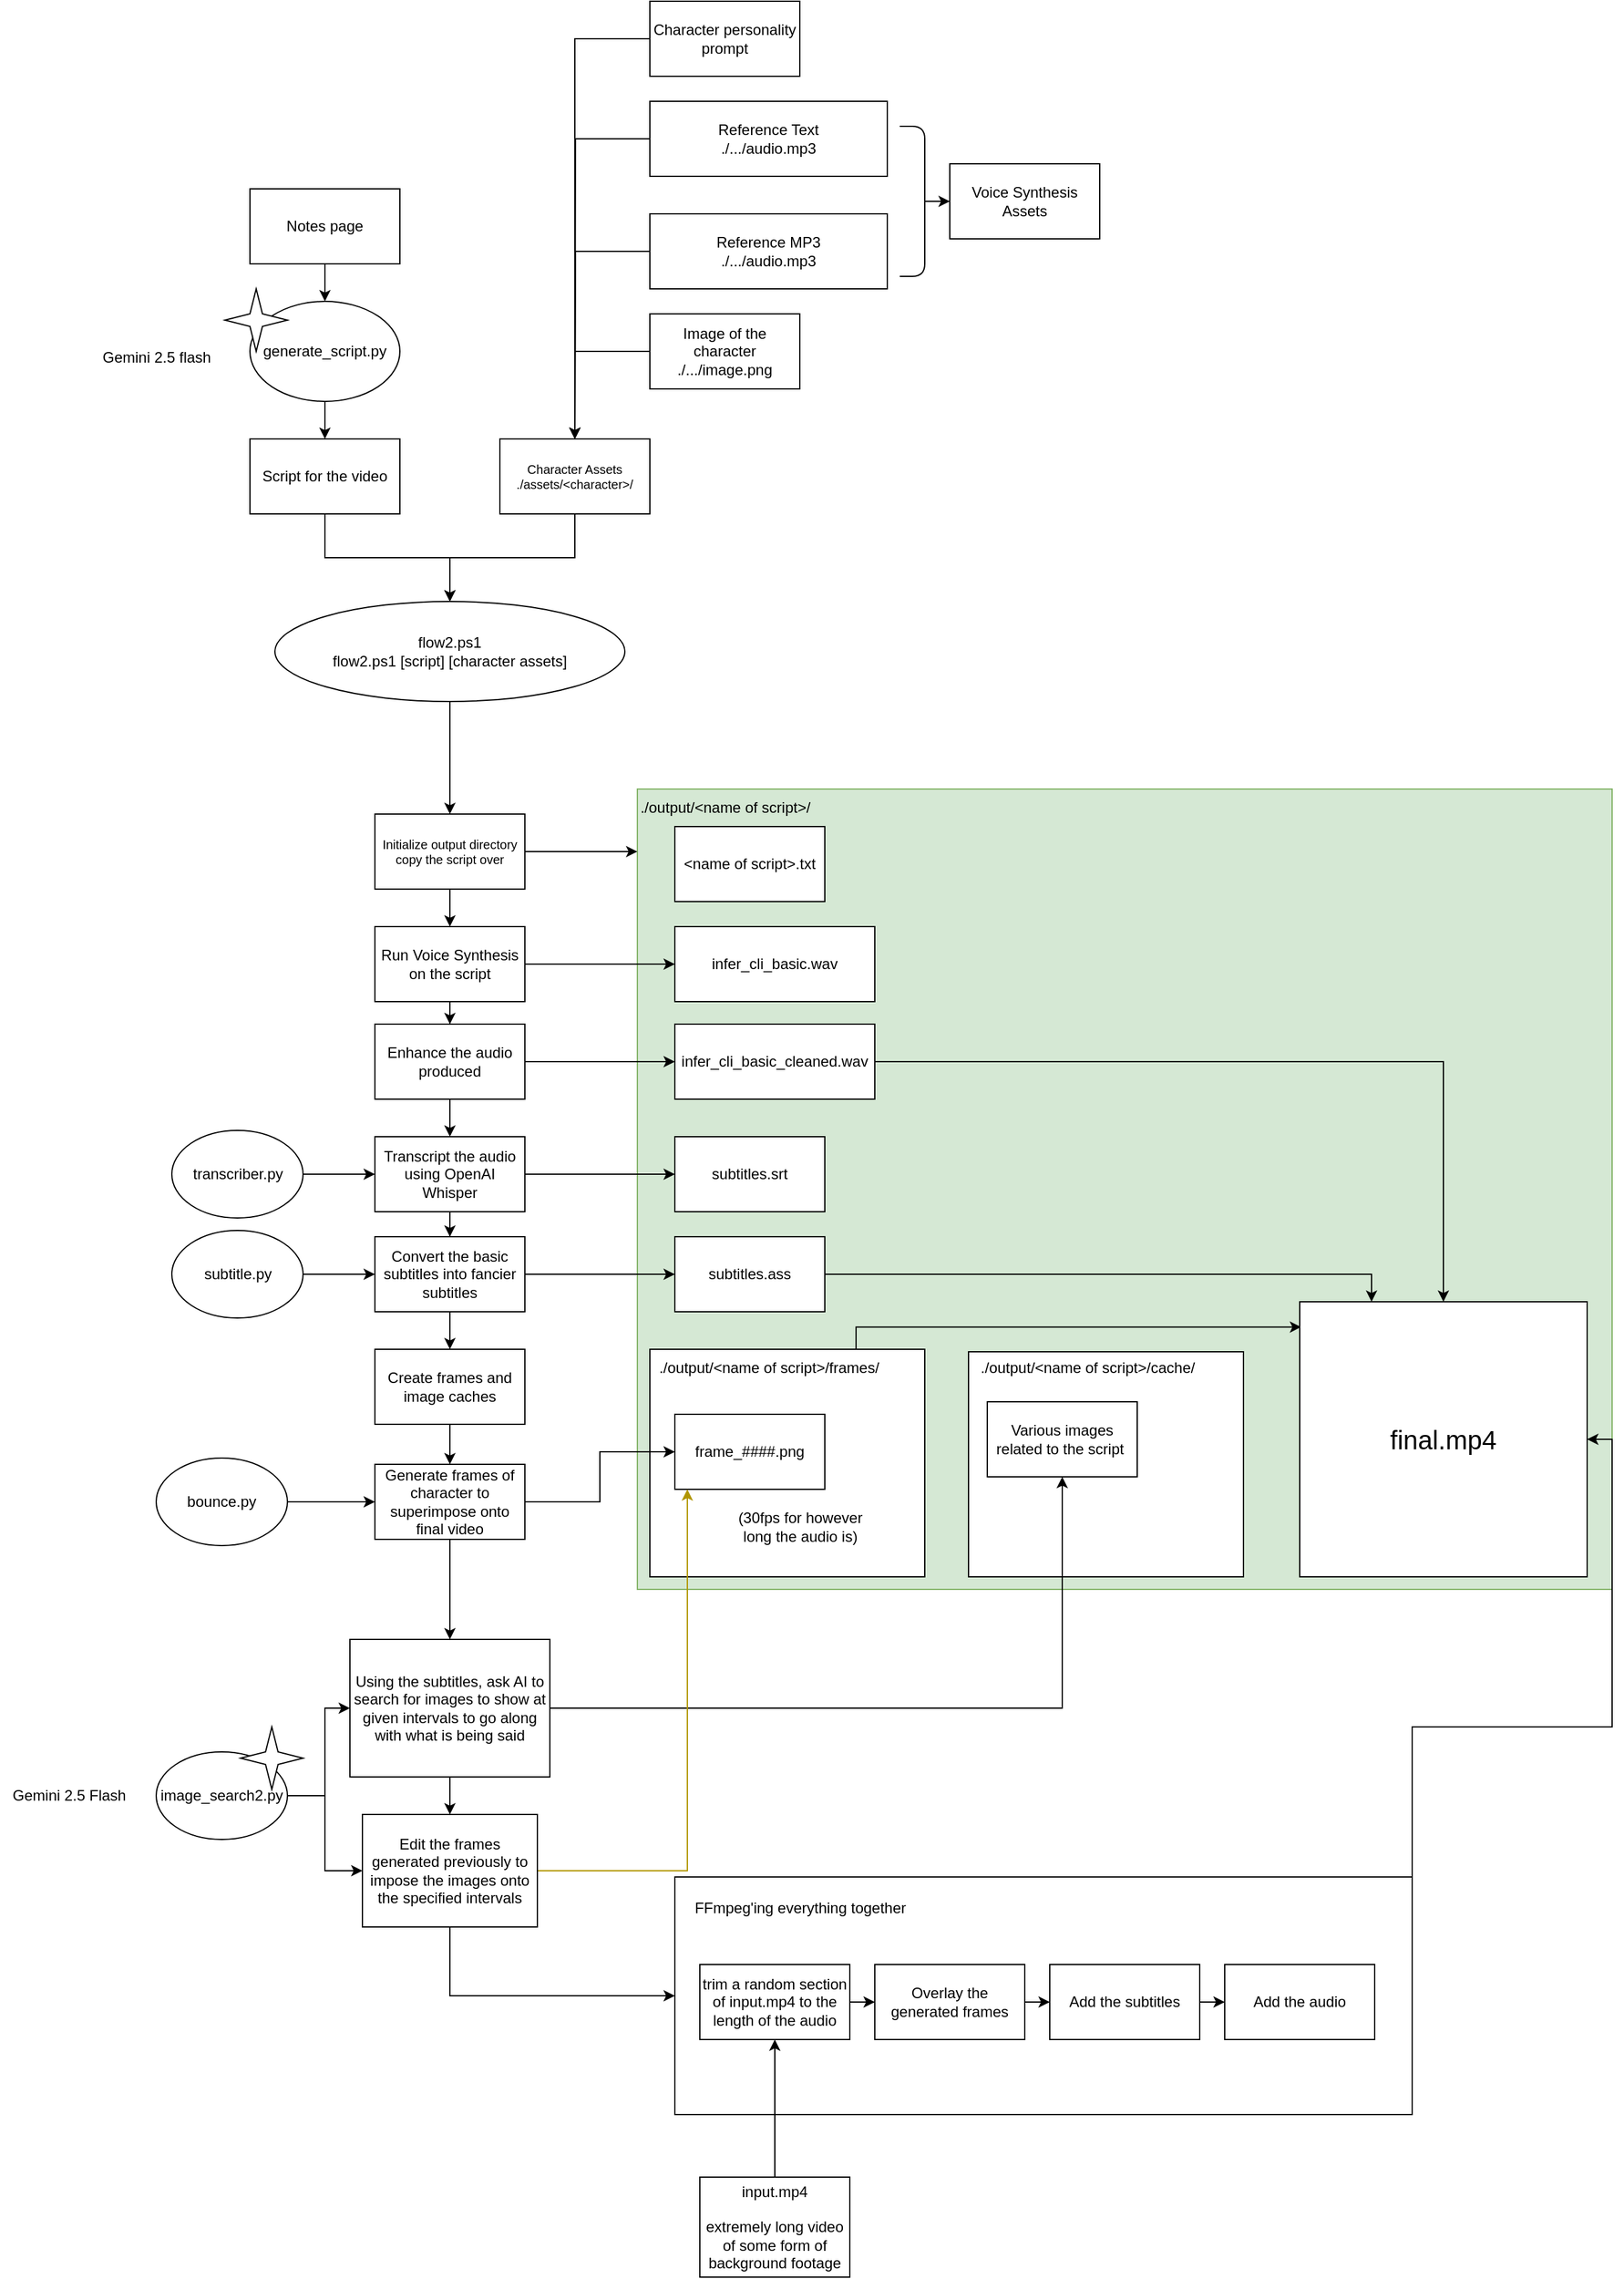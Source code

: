 <mxfile version="26.2.14">
  <diagram name="Page-1" id="5itmTR8a62GSbsyDXom1">
    <mxGraphModel dx="3756" dy="3120" grid="1" gridSize="10" guides="1" tooltips="1" connect="1" arrows="1" fold="1" page="1" pageScale="1" pageWidth="850" pageHeight="1100" math="0" shadow="0">
      <root>
        <mxCell id="0" />
        <mxCell id="1" parent="0" />
        <mxCell id="UZsmDuAxWw0KKduNLp5y-40" value="" style="verticalLabelPosition=bottom;verticalAlign=top;html=1;shape=mxgraph.basic.rect;fillColor2=none;strokeWidth=1;size=20;indent=5;fillColor=#d5e8d4;strokeColor=#82b366;" vertex="1" parent="1">
          <mxGeometry x="530" y="390" width="780" height="640" as="geometry" />
        </mxCell>
        <mxCell id="UZsmDuAxWw0KKduNLp5y-25" style="edgeStyle=orthogonalEdgeStyle;rounded=0;orthogonalLoop=1;jettySize=auto;html=1;exitX=0.5;exitY=1;exitDx=0;exitDy=0;" edge="1" parent="1" source="UZsmDuAxWw0KKduNLp5y-2" target="UZsmDuAxWw0KKduNLp5y-3">
          <mxGeometry relative="1" as="geometry" />
        </mxCell>
        <mxCell id="UZsmDuAxWw0KKduNLp5y-2" value="&lt;div&gt;Script for the video&lt;/div&gt;" style="rounded=0;whiteSpace=wrap;html=1;" vertex="1" parent="1">
          <mxGeometry x="220" y="110" width="120" height="60" as="geometry" />
        </mxCell>
        <mxCell id="UZsmDuAxWw0KKduNLp5y-28" value="" style="edgeStyle=orthogonalEdgeStyle;rounded=0;orthogonalLoop=1;jettySize=auto;html=1;" edge="1" parent="1" source="UZsmDuAxWw0KKduNLp5y-3" target="UZsmDuAxWw0KKduNLp5y-27">
          <mxGeometry relative="1" as="geometry" />
        </mxCell>
        <mxCell id="UZsmDuAxWw0KKduNLp5y-3" value="&lt;div&gt;flow2.ps1&lt;/div&gt;flow2.ps1 [script] [character assets]" style="ellipse;whiteSpace=wrap;html=1;" vertex="1" parent="1">
          <mxGeometry x="240" y="240" width="280" height="80" as="geometry" />
        </mxCell>
        <mxCell id="UZsmDuAxWw0KKduNLp5y-26" style="edgeStyle=orthogonalEdgeStyle;rounded=0;orthogonalLoop=1;jettySize=auto;html=1;exitX=0.5;exitY=1;exitDx=0;exitDy=0;entryX=0.5;entryY=0;entryDx=0;entryDy=0;" edge="1" parent="1" source="UZsmDuAxWw0KKduNLp5y-4" target="UZsmDuAxWw0KKduNLp5y-3">
          <mxGeometry relative="1" as="geometry" />
        </mxCell>
        <mxCell id="UZsmDuAxWw0KKduNLp5y-4" value="&lt;div&gt;Character Assets&lt;/div&gt;&lt;div&gt;./assets/&amp;lt;character&amp;gt;/&lt;/div&gt;" style="whiteSpace=wrap;html=1;fontSize=10;" vertex="1" parent="1">
          <mxGeometry x="420" y="110" width="120" height="60" as="geometry" />
        </mxCell>
        <mxCell id="UZsmDuAxWw0KKduNLp5y-5" value="Voice Synthesis Assets" style="whiteSpace=wrap;html=1;" vertex="1" parent="1">
          <mxGeometry x="780" y="-110" width="120" height="60" as="geometry" />
        </mxCell>
        <mxCell id="UZsmDuAxWw0KKduNLp5y-14" style="edgeStyle=orthogonalEdgeStyle;rounded=0;orthogonalLoop=1;jettySize=auto;html=1;exitX=0;exitY=0.5;exitDx=0;exitDy=0;" edge="1" parent="1" source="UZsmDuAxWw0KKduNLp5y-6">
          <mxGeometry relative="1" as="geometry">
            <mxPoint x="480" y="110" as="targetPoint" />
          </mxGeometry>
        </mxCell>
        <mxCell id="UZsmDuAxWw0KKduNLp5y-6" value="&lt;div&gt;Reference MP3&lt;/div&gt;&lt;div&gt;./.../audio.mp3&lt;/div&gt;" style="whiteSpace=wrap;html=1;" vertex="1" parent="1">
          <mxGeometry x="540" y="-70" width="190" height="60" as="geometry" />
        </mxCell>
        <mxCell id="UZsmDuAxWw0KKduNLp5y-15" style="edgeStyle=orthogonalEdgeStyle;rounded=0;orthogonalLoop=1;jettySize=auto;html=1;exitX=0;exitY=0.5;exitDx=0;exitDy=0;" edge="1" parent="1" source="UZsmDuAxWw0KKduNLp5y-7">
          <mxGeometry relative="1" as="geometry">
            <mxPoint x="480" y="110" as="targetPoint" />
          </mxGeometry>
        </mxCell>
        <mxCell id="UZsmDuAxWw0KKduNLp5y-7" value="&lt;div&gt;Reference Text&lt;/div&gt;&lt;div&gt;&lt;div&gt;./.../audio.mp3&lt;/div&gt;&lt;/div&gt;" style="whiteSpace=wrap;html=1;" vertex="1" parent="1">
          <mxGeometry x="540" y="-160" width="190" height="60" as="geometry" />
        </mxCell>
        <mxCell id="UZsmDuAxWw0KKduNLp5y-13" style="edgeStyle=orthogonalEdgeStyle;rounded=0;orthogonalLoop=1;jettySize=auto;html=1;exitX=0;exitY=0.5;exitDx=0;exitDy=0;entryX=0.5;entryY=0;entryDx=0;entryDy=0;" edge="1" parent="1" source="UZsmDuAxWw0KKduNLp5y-8" target="UZsmDuAxWw0KKduNLp5y-4">
          <mxGeometry relative="1" as="geometry" />
        </mxCell>
        <mxCell id="UZsmDuAxWw0KKduNLp5y-8" value="&lt;div&gt;Image of the character&lt;/div&gt;&lt;div&gt;./.../image.png&lt;/div&gt;" style="whiteSpace=wrap;html=1;" vertex="1" parent="1">
          <mxGeometry x="540" y="10" width="120" height="60" as="geometry" />
        </mxCell>
        <mxCell id="UZsmDuAxWw0KKduNLp5y-10" value="" style="edgeStyle=orthogonalEdgeStyle;rounded=0;orthogonalLoop=1;jettySize=auto;html=1;" edge="1" parent="1" source="UZsmDuAxWw0KKduNLp5y-9" target="UZsmDuAxWw0KKduNLp5y-5">
          <mxGeometry relative="1" as="geometry" />
        </mxCell>
        <mxCell id="UZsmDuAxWw0KKduNLp5y-9" value="" style="shape=curlyBracket;whiteSpace=wrap;html=1;rounded=1;flipH=1;labelPosition=right;verticalLabelPosition=middle;align=left;verticalAlign=middle;size=0;" vertex="1" parent="1">
          <mxGeometry x="740" y="-140" width="20" height="120" as="geometry" />
        </mxCell>
        <mxCell id="UZsmDuAxWw0KKduNLp5y-16" style="edgeStyle=orthogonalEdgeStyle;rounded=0;orthogonalLoop=1;jettySize=auto;html=1;exitX=0;exitY=0.5;exitDx=0;exitDy=0;entryX=0.5;entryY=0;entryDx=0;entryDy=0;" edge="1" parent="1" source="UZsmDuAxWw0KKduNLp5y-11" target="UZsmDuAxWw0KKduNLp5y-4">
          <mxGeometry relative="1" as="geometry" />
        </mxCell>
        <mxCell id="UZsmDuAxWw0KKduNLp5y-11" value="Character personality prompt" style="whiteSpace=wrap;html=1;" vertex="1" parent="1">
          <mxGeometry x="540" y="-240" width="120" height="60" as="geometry" />
        </mxCell>
        <mxCell id="UZsmDuAxWw0KKduNLp5y-20" value="" style="edgeStyle=orthogonalEdgeStyle;rounded=0;orthogonalLoop=1;jettySize=auto;html=1;" edge="1" parent="1" source="UZsmDuAxWw0KKduNLp5y-19" target="UZsmDuAxWw0KKduNLp5y-2">
          <mxGeometry relative="1" as="geometry" />
        </mxCell>
        <mxCell id="UZsmDuAxWw0KKduNLp5y-19" value="&lt;div&gt;generate_script.py&lt;/div&gt;" style="ellipse;whiteSpace=wrap;html=1;" vertex="1" parent="1">
          <mxGeometry x="220" width="120" height="80" as="geometry" />
        </mxCell>
        <mxCell id="UZsmDuAxWw0KKduNLp5y-24" value="" style="edgeStyle=orthogonalEdgeStyle;rounded=0;orthogonalLoop=1;jettySize=auto;html=1;entryX=0.5;entryY=0;entryDx=0;entryDy=0;" edge="1" parent="1" source="UZsmDuAxWw0KKduNLp5y-21" target="UZsmDuAxWw0KKduNLp5y-19">
          <mxGeometry relative="1" as="geometry" />
        </mxCell>
        <mxCell id="UZsmDuAxWw0KKduNLp5y-21" value="Notes page" style="rounded=0;whiteSpace=wrap;html=1;" vertex="1" parent="1">
          <mxGeometry x="220" y="-90" width="120" height="60" as="geometry" />
        </mxCell>
        <mxCell id="UZsmDuAxWw0KKduNLp5y-22" value="" style="verticalLabelPosition=bottom;verticalAlign=top;html=1;shape=mxgraph.basic.4_point_star_2;dx=0.8;" vertex="1" parent="1">
          <mxGeometry x="200" y="-10" width="50" height="50" as="geometry" />
        </mxCell>
        <mxCell id="UZsmDuAxWw0KKduNLp5y-23" value="Gemini 2.5 flash" style="text;html=1;align=center;verticalAlign=middle;resizable=0;points=[];autosize=1;strokeColor=none;fillColor=none;" vertex="1" parent="1">
          <mxGeometry x="90" y="30" width="110" height="30" as="geometry" />
        </mxCell>
        <mxCell id="UZsmDuAxWw0KKduNLp5y-30" value="" style="edgeStyle=orthogonalEdgeStyle;rounded=0;orthogonalLoop=1;jettySize=auto;html=1;" edge="1" parent="1" source="UZsmDuAxWw0KKduNLp5y-27" target="UZsmDuAxWw0KKduNLp5y-29">
          <mxGeometry relative="1" as="geometry" />
        </mxCell>
        <mxCell id="UZsmDuAxWw0KKduNLp5y-27" value="&lt;div&gt;Initialize output directory&lt;/div&gt;&lt;div&gt;copy the script over&lt;/div&gt;" style="whiteSpace=wrap;html=1;fontSize=10;" vertex="1" parent="1">
          <mxGeometry x="320" y="410" width="120" height="60" as="geometry" />
        </mxCell>
        <mxCell id="UZsmDuAxWw0KKduNLp5y-34" value="" style="edgeStyle=orthogonalEdgeStyle;rounded=0;orthogonalLoop=1;jettySize=auto;html=1;" edge="1" parent="1" source="UZsmDuAxWw0KKduNLp5y-29" target="UZsmDuAxWw0KKduNLp5y-33">
          <mxGeometry relative="1" as="geometry" />
        </mxCell>
        <mxCell id="UZsmDuAxWw0KKduNLp5y-59" style="edgeStyle=orthogonalEdgeStyle;rounded=0;orthogonalLoop=1;jettySize=auto;html=1;exitX=1;exitY=0.5;exitDx=0;exitDy=0;entryX=0;entryY=0.5;entryDx=0;entryDy=0;" edge="1" parent="1" source="UZsmDuAxWw0KKduNLp5y-29" target="UZsmDuAxWw0KKduNLp5y-58">
          <mxGeometry relative="1" as="geometry" />
        </mxCell>
        <mxCell id="UZsmDuAxWw0KKduNLp5y-29" value="&lt;div&gt;Run Voice Synthesis on the script&lt;/div&gt;" style="whiteSpace=wrap;html=1;" vertex="1" parent="1">
          <mxGeometry x="320" y="500" width="120" height="60" as="geometry" />
        </mxCell>
        <mxCell id="UZsmDuAxWw0KKduNLp5y-36" value="" style="edgeStyle=orthogonalEdgeStyle;rounded=0;orthogonalLoop=1;jettySize=auto;html=1;" edge="1" parent="1" source="UZsmDuAxWw0KKduNLp5y-33" target="UZsmDuAxWw0KKduNLp5y-35">
          <mxGeometry relative="1" as="geometry" />
        </mxCell>
        <mxCell id="UZsmDuAxWw0KKduNLp5y-39" value="" style="edgeStyle=orthogonalEdgeStyle;rounded=0;orthogonalLoop=1;jettySize=auto;html=1;" edge="1" parent="1" source="UZsmDuAxWw0KKduNLp5y-33" target="UZsmDuAxWw0KKduNLp5y-38">
          <mxGeometry relative="1" as="geometry" />
        </mxCell>
        <mxCell id="UZsmDuAxWw0KKduNLp5y-33" value="Enhance the audio produced" style="whiteSpace=wrap;html=1;" vertex="1" parent="1">
          <mxGeometry x="320" y="578" width="120" height="60" as="geometry" />
        </mxCell>
        <mxCell id="UZsmDuAxWw0KKduNLp5y-93" style="edgeStyle=orthogonalEdgeStyle;rounded=0;orthogonalLoop=1;jettySize=auto;html=1;exitX=1;exitY=0.5;exitDx=0;exitDy=0;" edge="1" parent="1" source="UZsmDuAxWw0KKduNLp5y-35" target="UZsmDuAxWw0KKduNLp5y-92">
          <mxGeometry relative="1" as="geometry" />
        </mxCell>
        <mxCell id="UZsmDuAxWw0KKduNLp5y-35" value="infer_cli_basic_cleaned.wav" style="whiteSpace=wrap;html=1;" vertex="1" parent="1">
          <mxGeometry x="560" y="578" width="160" height="60" as="geometry" />
        </mxCell>
        <mxCell id="UZsmDuAxWw0KKduNLp5y-43" value="" style="edgeStyle=orthogonalEdgeStyle;rounded=0;orthogonalLoop=1;jettySize=auto;html=1;" edge="1" parent="1" source="UZsmDuAxWw0KKduNLp5y-38" target="UZsmDuAxWw0KKduNLp5y-42">
          <mxGeometry relative="1" as="geometry" />
        </mxCell>
        <mxCell id="UZsmDuAxWw0KKduNLp5y-48" style="edgeStyle=orthogonalEdgeStyle;rounded=0;orthogonalLoop=1;jettySize=auto;html=1;exitX=1;exitY=0.5;exitDx=0;exitDy=0;" edge="1" parent="1" source="UZsmDuAxWw0KKduNLp5y-38" target="UZsmDuAxWw0KKduNLp5y-46">
          <mxGeometry relative="1" as="geometry" />
        </mxCell>
        <mxCell id="UZsmDuAxWw0KKduNLp5y-38" value="Transcript the audio using OpenAI Whisper" style="whiteSpace=wrap;html=1;" vertex="1" parent="1">
          <mxGeometry x="320" y="668" width="120" height="60" as="geometry" />
        </mxCell>
        <mxCell id="UZsmDuAxWw0KKduNLp5y-41" value="./output/&amp;lt;name of script&amp;gt;/" style="text;html=1;align=center;verticalAlign=middle;resizable=0;points=[];autosize=1;strokeColor=none;fillColor=none;" vertex="1" parent="1">
          <mxGeometry x="520" y="390" width="160" height="30" as="geometry" />
        </mxCell>
        <mxCell id="UZsmDuAxWw0KKduNLp5y-54" style="edgeStyle=orthogonalEdgeStyle;rounded=0;orthogonalLoop=1;jettySize=auto;html=1;exitX=1;exitY=0.5;exitDx=0;exitDy=0;" edge="1" parent="1" source="UZsmDuAxWw0KKduNLp5y-42" target="UZsmDuAxWw0KKduNLp5y-53">
          <mxGeometry relative="1" as="geometry" />
        </mxCell>
        <mxCell id="UZsmDuAxWw0KKduNLp5y-56" value="" style="edgeStyle=orthogonalEdgeStyle;rounded=0;orthogonalLoop=1;jettySize=auto;html=1;" edge="1" parent="1" source="UZsmDuAxWw0KKduNLp5y-42" target="UZsmDuAxWw0KKduNLp5y-55">
          <mxGeometry relative="1" as="geometry" />
        </mxCell>
        <mxCell id="UZsmDuAxWw0KKduNLp5y-42" value="Convert the basic subtitles into fancier subtitles" style="whiteSpace=wrap;html=1;" vertex="1" parent="1">
          <mxGeometry x="320" y="748" width="120" height="60" as="geometry" />
        </mxCell>
        <mxCell id="UZsmDuAxWw0KKduNLp5y-46" value="subtitles.srt" style="whiteSpace=wrap;html=1;" vertex="1" parent="1">
          <mxGeometry x="560" y="668" width="120" height="60" as="geometry" />
        </mxCell>
        <mxCell id="UZsmDuAxWw0KKduNLp5y-89" value="" style="edgeStyle=orthogonalEdgeStyle;rounded=0;orthogonalLoop=1;jettySize=auto;html=1;" edge="1" parent="1" source="UZsmDuAxWw0KKduNLp5y-51" target="UZsmDuAxWw0KKduNLp5y-38">
          <mxGeometry relative="1" as="geometry" />
        </mxCell>
        <mxCell id="UZsmDuAxWw0KKduNLp5y-51" value="transcriber.py" style="ellipse;whiteSpace=wrap;html=1;" vertex="1" parent="1">
          <mxGeometry x="157.5" y="663" width="105" height="70" as="geometry" />
        </mxCell>
        <mxCell id="UZsmDuAxWw0KKduNLp5y-88" value="" style="edgeStyle=orthogonalEdgeStyle;rounded=0;orthogonalLoop=1;jettySize=auto;html=1;" edge="1" parent="1" source="UZsmDuAxWw0KKduNLp5y-52" target="UZsmDuAxWw0KKduNLp5y-42">
          <mxGeometry relative="1" as="geometry" />
        </mxCell>
        <mxCell id="UZsmDuAxWw0KKduNLp5y-52" value="subtitle.py" style="ellipse;whiteSpace=wrap;html=1;" vertex="1" parent="1">
          <mxGeometry x="157.5" y="743" width="105" height="70" as="geometry" />
        </mxCell>
        <mxCell id="UZsmDuAxWw0KKduNLp5y-121" style="edgeStyle=orthogonalEdgeStyle;rounded=0;orthogonalLoop=1;jettySize=auto;html=1;exitX=1;exitY=0.5;exitDx=0;exitDy=0;entryX=0.25;entryY=0;entryDx=0;entryDy=0;" edge="1" parent="1" source="UZsmDuAxWw0KKduNLp5y-53" target="UZsmDuAxWw0KKduNLp5y-92">
          <mxGeometry relative="1" as="geometry" />
        </mxCell>
        <mxCell id="UZsmDuAxWw0KKduNLp5y-53" value="subtitles.ass" style="whiteSpace=wrap;html=1;" vertex="1" parent="1">
          <mxGeometry x="560" y="748" width="120" height="60" as="geometry" />
        </mxCell>
        <mxCell id="UZsmDuAxWw0KKduNLp5y-65" value="" style="edgeStyle=orthogonalEdgeStyle;rounded=0;orthogonalLoop=1;jettySize=auto;html=1;" edge="1" parent="1" source="UZsmDuAxWw0KKduNLp5y-55" target="UZsmDuAxWw0KKduNLp5y-64">
          <mxGeometry relative="1" as="geometry" />
        </mxCell>
        <mxCell id="UZsmDuAxWw0KKduNLp5y-55" value="Create frames and image caches" style="whiteSpace=wrap;html=1;" vertex="1" parent="1">
          <mxGeometry x="320" y="838" width="120" height="60" as="geometry" />
        </mxCell>
        <mxCell id="UZsmDuAxWw0KKduNLp5y-58" value="infer_cli_basic.wav" style="whiteSpace=wrap;html=1;" vertex="1" parent="1">
          <mxGeometry x="560" y="500" width="160" height="60" as="geometry" />
        </mxCell>
        <mxCell id="UZsmDuAxWw0KKduNLp5y-63" value="" style="rounded=0;whiteSpace=wrap;html=1;" vertex="1" parent="1">
          <mxGeometry x="795" y="840" width="220" height="180" as="geometry" />
        </mxCell>
        <mxCell id="UZsmDuAxWw0KKduNLp5y-120" style="edgeStyle=orthogonalEdgeStyle;rounded=0;orthogonalLoop=1;jettySize=auto;html=1;exitX=0.75;exitY=0;exitDx=0;exitDy=0;entryX=0.005;entryY=0.092;entryDx=0;entryDy=0;entryPerimeter=0;" edge="1" parent="1" source="UZsmDuAxWw0KKduNLp5y-60" target="UZsmDuAxWw0KKduNLp5y-92">
          <mxGeometry relative="1" as="geometry">
            <Array as="points">
              <mxPoint x="705" y="820" />
            </Array>
          </mxGeometry>
        </mxCell>
        <mxCell id="UZsmDuAxWw0KKduNLp5y-60" value="" style="rounded=0;whiteSpace=wrap;html=1;" vertex="1" parent="1">
          <mxGeometry x="540" y="838" width="220" height="182" as="geometry" />
        </mxCell>
        <mxCell id="UZsmDuAxWw0KKduNLp5y-61" value="./output/&amp;lt;name of script&amp;gt;/cache/" style="text;html=1;align=center;verticalAlign=middle;resizable=0;points=[];autosize=1;strokeColor=none;fillColor=none;" vertex="1" parent="1">
          <mxGeometry x="795" y="838" width="190" height="30" as="geometry" />
        </mxCell>
        <mxCell id="UZsmDuAxWw0KKduNLp5y-62" value="./output/&amp;lt;name of script&amp;gt;/frames/" style="text;html=1;align=center;verticalAlign=middle;resizable=0;points=[];autosize=1;strokeColor=none;fillColor=none;" vertex="1" parent="1">
          <mxGeometry x="535" y="838" width="200" height="30" as="geometry" />
        </mxCell>
        <mxCell id="UZsmDuAxWw0KKduNLp5y-75" value="" style="edgeStyle=orthogonalEdgeStyle;rounded=0;orthogonalLoop=1;jettySize=auto;html=1;" edge="1" parent="1" source="UZsmDuAxWw0KKduNLp5y-64" target="UZsmDuAxWw0KKduNLp5y-74">
          <mxGeometry relative="1" as="geometry" />
        </mxCell>
        <mxCell id="UZsmDuAxWw0KKduNLp5y-64" value="Generate frames of character to superimpose onto final video" style="whiteSpace=wrap;html=1;" vertex="1" parent="1">
          <mxGeometry x="320" y="930" width="120" height="60" as="geometry" />
        </mxCell>
        <mxCell id="UZsmDuAxWw0KKduNLp5y-66" style="edgeStyle=orthogonalEdgeStyle;rounded=0;orthogonalLoop=1;jettySize=auto;html=1;exitX=1;exitY=0.5;exitDx=0;exitDy=0;" edge="1" parent="1" source="UZsmDuAxWw0KKduNLp5y-27">
          <mxGeometry relative="1" as="geometry">
            <mxPoint x="530" y="440" as="targetPoint" />
          </mxGeometry>
        </mxCell>
        <mxCell id="UZsmDuAxWw0KKduNLp5y-68" value="&amp;lt;name of script&amp;gt;.txt" style="whiteSpace=wrap;html=1;" vertex="1" parent="1">
          <mxGeometry x="560" y="420" width="120" height="60" as="geometry" />
        </mxCell>
        <mxCell id="UZsmDuAxWw0KKduNLp5y-70" style="edgeStyle=orthogonalEdgeStyle;rounded=0;orthogonalLoop=1;jettySize=auto;html=1;exitX=1;exitY=0.5;exitDx=0;exitDy=0;entryX=0;entryY=0.5;entryDx=0;entryDy=0;" edge="1" parent="1" source="UZsmDuAxWw0KKduNLp5y-64" target="UZsmDuAxWw0KKduNLp5y-71">
          <mxGeometry relative="1" as="geometry" />
        </mxCell>
        <mxCell id="UZsmDuAxWw0KKduNLp5y-71" value="frame_####.png" style="whiteSpace=wrap;html=1;" vertex="1" parent="1">
          <mxGeometry x="560" y="890" width="120" height="60" as="geometry" />
        </mxCell>
        <mxCell id="UZsmDuAxWw0KKduNLp5y-72" value="&lt;div&gt;(30fps for however&lt;/div&gt;&lt;div&gt;long the audio is)&lt;/div&gt;" style="text;html=1;align=center;verticalAlign=middle;resizable=0;points=[];autosize=1;strokeColor=none;fillColor=none;" vertex="1" parent="1">
          <mxGeometry x="600" y="960" width="120" height="40" as="geometry" />
        </mxCell>
        <mxCell id="UZsmDuAxWw0KKduNLp5y-87" value="" style="edgeStyle=orthogonalEdgeStyle;rounded=0;orthogonalLoop=1;jettySize=auto;html=1;" edge="1" parent="1" source="UZsmDuAxWw0KKduNLp5y-73" target="UZsmDuAxWw0KKduNLp5y-64">
          <mxGeometry relative="1" as="geometry" />
        </mxCell>
        <mxCell id="UZsmDuAxWw0KKduNLp5y-73" value="bounce.py" style="ellipse;whiteSpace=wrap;html=1;" vertex="1" parent="1">
          <mxGeometry x="145" y="925" width="105" height="70" as="geometry" />
        </mxCell>
        <mxCell id="UZsmDuAxWw0KKduNLp5y-80" value="" style="edgeStyle=orthogonalEdgeStyle;rounded=0;orthogonalLoop=1;jettySize=auto;html=1;" edge="1" parent="1" source="UZsmDuAxWw0KKduNLp5y-74" target="UZsmDuAxWw0KKduNLp5y-79">
          <mxGeometry relative="1" as="geometry" />
        </mxCell>
        <mxCell id="UZsmDuAxWw0KKduNLp5y-82" value="" style="edgeStyle=orthogonalEdgeStyle;rounded=0;orthogonalLoop=1;jettySize=auto;html=1;" edge="1" parent="1" source="UZsmDuAxWw0KKduNLp5y-74" target="UZsmDuAxWw0KKduNLp5y-81">
          <mxGeometry relative="1" as="geometry" />
        </mxCell>
        <mxCell id="UZsmDuAxWw0KKduNLp5y-74" value="Using the subtitles, ask AI to search for images to show at given intervals to go along with what is being said" style="whiteSpace=wrap;html=1;" vertex="1" parent="1">
          <mxGeometry x="300" y="1070" width="160" height="110" as="geometry" />
        </mxCell>
        <mxCell id="UZsmDuAxWw0KKduNLp5y-84" value="" style="edgeStyle=orthogonalEdgeStyle;rounded=0;orthogonalLoop=1;jettySize=auto;html=1;" edge="1" parent="1" source="UZsmDuAxWw0KKduNLp5y-76" target="UZsmDuAxWw0KKduNLp5y-74">
          <mxGeometry relative="1" as="geometry">
            <Array as="points">
              <mxPoint x="280" y="1195" />
              <mxPoint x="280" y="1125" />
            </Array>
          </mxGeometry>
        </mxCell>
        <mxCell id="UZsmDuAxWw0KKduNLp5y-85" style="edgeStyle=orthogonalEdgeStyle;rounded=0;orthogonalLoop=1;jettySize=auto;html=1;exitX=1;exitY=0.5;exitDx=0;exitDy=0;entryX=0;entryY=0.5;entryDx=0;entryDy=0;" edge="1" parent="1" source="UZsmDuAxWw0KKduNLp5y-76" target="UZsmDuAxWw0KKduNLp5y-81">
          <mxGeometry relative="1" as="geometry" />
        </mxCell>
        <mxCell id="UZsmDuAxWw0KKduNLp5y-76" value="image_search2.py" style="ellipse;whiteSpace=wrap;html=1;" vertex="1" parent="1">
          <mxGeometry x="145" y="1160" width="105" height="70" as="geometry" />
        </mxCell>
        <mxCell id="UZsmDuAxWw0KKduNLp5y-77" value="" style="verticalLabelPosition=bottom;verticalAlign=top;html=1;shape=mxgraph.basic.4_point_star_2;dx=0.8;" vertex="1" parent="1">
          <mxGeometry x="212.5" y="1140" width="50" height="50" as="geometry" />
        </mxCell>
        <mxCell id="UZsmDuAxWw0KKduNLp5y-78" value="Gemini 2.5 Flash" style="text;html=1;align=center;verticalAlign=middle;resizable=0;points=[];autosize=1;strokeColor=none;fillColor=none;" vertex="1" parent="1">
          <mxGeometry x="20" y="1180" width="110" height="30" as="geometry" />
        </mxCell>
        <mxCell id="UZsmDuAxWw0KKduNLp5y-79" value="Various images related to the script&amp;nbsp;" style="whiteSpace=wrap;html=1;" vertex="1" parent="1">
          <mxGeometry x="810" y="880" width="120" height="60" as="geometry" />
        </mxCell>
        <mxCell id="UZsmDuAxWw0KKduNLp5y-83" style="edgeStyle=orthogonalEdgeStyle;rounded=0;orthogonalLoop=1;jettySize=auto;html=1;exitX=1;exitY=0.5;exitDx=0;exitDy=0;fillColor=#e3c800;strokeColor=light-dark(#B09500,#FFFF66);" edge="1" parent="1" source="UZsmDuAxWw0KKduNLp5y-81">
          <mxGeometry relative="1" as="geometry">
            <mxPoint x="570" y="950" as="targetPoint" />
            <Array as="points">
              <mxPoint x="570" y="1255" />
              <mxPoint x="570" y="950" />
            </Array>
          </mxGeometry>
        </mxCell>
        <mxCell id="UZsmDuAxWw0KKduNLp5y-115" style="edgeStyle=orthogonalEdgeStyle;rounded=0;orthogonalLoop=1;jettySize=auto;html=1;exitX=0.5;exitY=1;exitDx=0;exitDy=0;entryX=0;entryY=0.5;entryDx=0;entryDy=0;" edge="1" parent="1" source="UZsmDuAxWw0KKduNLp5y-81" target="UZsmDuAxWw0KKduNLp5y-104">
          <mxGeometry relative="1" as="geometry" />
        </mxCell>
        <mxCell id="UZsmDuAxWw0KKduNLp5y-81" value="Edit the frames generated previously to impose the images onto the specified intervals" style="whiteSpace=wrap;html=1;" vertex="1" parent="1">
          <mxGeometry x="310" y="1210" width="140" height="90" as="geometry" />
        </mxCell>
        <mxCell id="UZsmDuAxWw0KKduNLp5y-92" value="final.mp4" style="whiteSpace=wrap;html=1;fontSize=21;" vertex="1" parent="1">
          <mxGeometry x="1060" y="800" width="230" height="220" as="geometry" />
        </mxCell>
        <mxCell id="UZsmDuAxWw0KKduNLp5y-118" style="edgeStyle=orthogonalEdgeStyle;rounded=0;orthogonalLoop=1;jettySize=auto;html=1;exitX=1;exitY=0;exitDx=0;exitDy=0;entryX=1;entryY=0.5;entryDx=0;entryDy=0;" edge="1" parent="1" source="UZsmDuAxWw0KKduNLp5y-104" target="UZsmDuAxWw0KKduNLp5y-92">
          <mxGeometry relative="1" as="geometry" />
        </mxCell>
        <mxCell id="UZsmDuAxWw0KKduNLp5y-104" value="" style="whiteSpace=wrap;html=1;" vertex="1" parent="1">
          <mxGeometry x="560" y="1260" width="590" height="190" as="geometry" />
        </mxCell>
        <mxCell id="UZsmDuAxWw0KKduNLp5y-105" value="FFmpeg&#39;ing everything together" style="text;html=1;align=center;verticalAlign=middle;resizable=0;points=[];autosize=1;strokeColor=none;fillColor=none;" vertex="1" parent="1">
          <mxGeometry x="565" y="1270" width="190" height="30" as="geometry" />
        </mxCell>
        <mxCell id="UZsmDuAxWw0KKduNLp5y-110" value="" style="edgeStyle=orthogonalEdgeStyle;rounded=0;orthogonalLoop=1;jettySize=auto;html=1;" edge="1" parent="1" source="UZsmDuAxWw0KKduNLp5y-108" target="UZsmDuAxWw0KKduNLp5y-109">
          <mxGeometry relative="1" as="geometry" />
        </mxCell>
        <mxCell id="UZsmDuAxWw0KKduNLp5y-108" value="trim a random section of input.mp4 to the length of the audio" style="rounded=0;whiteSpace=wrap;html=1;" vertex="1" parent="1">
          <mxGeometry x="580" y="1330" width="120" height="60" as="geometry" />
        </mxCell>
        <mxCell id="UZsmDuAxWw0KKduNLp5y-112" value="" style="edgeStyle=orthogonalEdgeStyle;rounded=0;orthogonalLoop=1;jettySize=auto;html=1;" edge="1" parent="1" source="UZsmDuAxWw0KKduNLp5y-109" target="UZsmDuAxWw0KKduNLp5y-111">
          <mxGeometry relative="1" as="geometry" />
        </mxCell>
        <mxCell id="UZsmDuAxWw0KKduNLp5y-109" value="Overlay the generated frames" style="whiteSpace=wrap;html=1;rounded=0;" vertex="1" parent="1">
          <mxGeometry x="720" y="1330" width="120" height="60" as="geometry" />
        </mxCell>
        <mxCell id="UZsmDuAxWw0KKduNLp5y-114" value="" style="edgeStyle=orthogonalEdgeStyle;rounded=0;orthogonalLoop=1;jettySize=auto;html=1;" edge="1" parent="1" source="UZsmDuAxWw0KKduNLp5y-111" target="UZsmDuAxWw0KKduNLp5y-113">
          <mxGeometry relative="1" as="geometry" />
        </mxCell>
        <mxCell id="UZsmDuAxWw0KKduNLp5y-111" value="Add the subtitles" style="whiteSpace=wrap;html=1;rounded=0;" vertex="1" parent="1">
          <mxGeometry x="860" y="1330" width="120" height="60" as="geometry" />
        </mxCell>
        <mxCell id="UZsmDuAxWw0KKduNLp5y-113" value="Add the audio" style="whiteSpace=wrap;html=1;rounded=0;" vertex="1" parent="1">
          <mxGeometry x="1000" y="1330" width="120" height="60" as="geometry" />
        </mxCell>
        <mxCell id="UZsmDuAxWw0KKduNLp5y-117" style="edgeStyle=orthogonalEdgeStyle;rounded=0;orthogonalLoop=1;jettySize=auto;html=1;exitX=0.5;exitY=0;exitDx=0;exitDy=0;entryX=0.5;entryY=1;entryDx=0;entryDy=0;" edge="1" parent="1" source="UZsmDuAxWw0KKduNLp5y-116" target="UZsmDuAxWw0KKduNLp5y-108">
          <mxGeometry relative="1" as="geometry" />
        </mxCell>
        <mxCell id="UZsmDuAxWw0KKduNLp5y-116" value="&lt;div&gt;input.mp4&lt;/div&gt;&lt;div&gt;&lt;br&gt;&lt;/div&gt;&lt;div&gt;extremely long video of some form of background footage&lt;/div&gt;" style="whiteSpace=wrap;html=1;" vertex="1" parent="1">
          <mxGeometry x="580" y="1500" width="120" height="80" as="geometry" />
        </mxCell>
      </root>
    </mxGraphModel>
  </diagram>
</mxfile>

